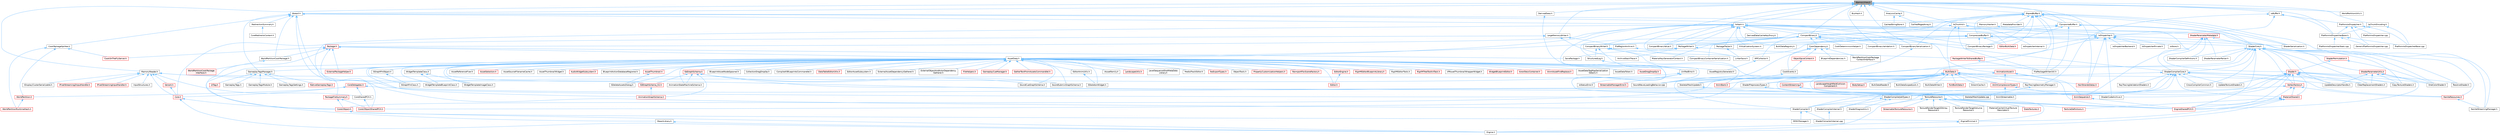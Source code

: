 digraph "MemoryView.h"
{
 // INTERACTIVE_SVG=YES
 // LATEX_PDF_SIZE
  bgcolor="transparent";
  edge [fontname=Helvetica,fontsize=10,labelfontname=Helvetica,labelfontsize=10];
  node [fontname=Helvetica,fontsize=10,shape=box,height=0.2,width=0.4];
  Node1 [id="Node000001",label="MemoryView.h",height=0.2,width=0.4,color="gray40", fillcolor="grey60", style="filled", fontcolor="black",tooltip=" "];
  Node1 -> Node2 [id="edge1_Node000001_Node000002",dir="back",color="steelblue1",style="solid",tooltip=" "];
  Node2 [id="Node000002",label="AnalysisCache.h",height=0.2,width=0.4,color="grey40", fillcolor="white", style="filled",URL="$db/d00/AnalysisCache_8h.html",tooltip=" "];
  Node2 -> Node3 [id="edge2_Node000002_Node000003",dir="back",color="steelblue1",style="solid",tooltip=" "];
  Node3 [id="Node000003",label="CachedPagedArray.h",height=0.2,width=0.4,color="grey40", fillcolor="white", style="filled",URL="$d1/d5f/CachedPagedArray_8h.html",tooltip=" "];
  Node2 -> Node4 [id="edge3_Node000002_Node000004",dir="back",color="steelblue1",style="solid",tooltip=" "];
  Node4 [id="Node000004",label="CachedStringStore.h",height=0.2,width=0.4,color="grey40", fillcolor="white", style="filled",URL="$d2/d50/CachedStringStore_8h.html",tooltip=" "];
  Node1 -> Node5 [id="edge4_Node000001_Node000005",dir="back",color="steelblue1",style="solid",tooltip=" "];
  Node5 [id="Node000005",label="Blake3.h",height=0.2,width=0.4,color="grey40", fillcolor="white", style="filled",URL="$d2/db0/Blake3_8h.html",tooltip=" "];
  Node5 -> Node6 [id="edge5_Node000005_Node000006",dir="back",color="steelblue1",style="solid",tooltip=" "];
  Node6 [id="Node000006",label="CookPackageSplitter.h",height=0.2,width=0.4,color="grey40", fillcolor="white", style="filled",URL="$da/db3/CookPackageSplitter_8h.html",tooltip=" "];
  Node6 -> Node7 [id="edge6_Node000006_Node000007",dir="back",color="steelblue1",style="solid",tooltip=" "];
  Node7 [id="Node000007",label="CookOnTheFlyServer.h",height=0.2,width=0.4,color="red", fillcolor="#FFF0F0", style="filled",URL="$dc/dca/CookOnTheFlyServer_8h.html",tooltip=" "];
  Node6 -> Node9 [id="edge7_Node000006_Node000009",dir="back",color="steelblue1",style="solid",tooltip=" "];
  Node9 [id="Node000009",label="WorldPartition.h",height=0.2,width=0.4,color="red", fillcolor="#FFF0F0", style="filled",URL="$de/d1e/WorldPartition_8h.html",tooltip=" "];
  Node9 -> Node18 [id="edge8_Node000009_Node000018",dir="back",color="steelblue1",style="solid",tooltip=" "];
  Node18 [id="Node000018",label="WorldPartitionRuntimeHash.h",height=0.2,width=0.4,color="red", fillcolor="#FFF0F0", style="filled",URL="$d9/df1/WorldPartitionRuntimeHash_8h.html",tooltip=" "];
  Node6 -> Node18 [id="edge9_Node000006_Node000018",dir="back",color="steelblue1",style="solid",tooltip=" "];
  Node5 -> Node27 [id="edge10_Node000005_Node000027",dir="back",color="steelblue1",style="solid",tooltip=" "];
  Node27 [id="Node000027",label="GameplayTagsManager.h",height=0.2,width=0.4,color="grey40", fillcolor="white", style="filled",URL="$d5/dc9/GameplayTagsManager_8h.html",tooltip=" "];
  Node27 -> Node28 [id="edge11_Node000027_Node000028",dir="back",color="steelblue1",style="solid",tooltip=" "];
  Node28 [id="Node000028",label="GameplayTags.h",height=0.2,width=0.4,color="grey40", fillcolor="white", style="filled",URL="$d0/d9b/GameplayTags_8h.html",tooltip=" "];
  Node27 -> Node29 [id="edge12_Node000027_Node000029",dir="back",color="steelblue1",style="solid",tooltip=" "];
  Node29 [id="Node000029",label="GameplayTagsModule.h",height=0.2,width=0.4,color="grey40", fillcolor="white", style="filled",URL="$dc/d65/GameplayTagsModule_8h.html",tooltip=" "];
  Node27 -> Node30 [id="edge13_Node000027_Node000030",dir="back",color="steelblue1",style="solid",tooltip=" "];
  Node30 [id="Node000030",label="GameplayTagsSettings.h",height=0.2,width=0.4,color="grey40", fillcolor="white", style="filled",URL="$d0/dec/GameplayTagsSettings_8h.html",tooltip=" "];
  Node27 -> Node31 [id="edge14_Node000027_Node000031",dir="back",color="steelblue1",style="solid",tooltip=" "];
  Node31 [id="Node000031",label="NativeGameplayTags.h",height=0.2,width=0.4,color="red", fillcolor="#FFF0F0", style="filled",URL="$da/d7f/NativeGameplayTags_8h.html",tooltip=" "];
  Node27 -> Node95 [id="edge15_Node000027_Node000095",dir="back",color="steelblue1",style="solid",tooltip=" "];
  Node95 [id="Node000095",label="UITag.h",height=0.2,width=0.4,color="red", fillcolor="#FFF0F0", style="filled",URL="$d4/da5/UITag_8h.html",tooltip=" "];
  Node5 -> Node99 [id="edge16_Node000005_Node000099",dir="back",color="steelblue1",style="solid",tooltip=" "];
  Node99 [id="Node000099",label="IoHash.h",height=0.2,width=0.4,color="grey40", fillcolor="white", style="filled",URL="$d0/d97/IoHash_8h.html",tooltip=" "];
  Node99 -> Node100 [id="edge17_Node000099_Node000100",dir="back",color="steelblue1",style="solid",tooltip=" "];
  Node100 [id="Node000100",label="AnimBank.h",height=0.2,width=0.4,color="red", fillcolor="#FFF0F0", style="filled",URL="$d6/dc9/AnimBank_8h.html",tooltip=" "];
  Node99 -> Node105 [id="edge18_Node000099_Node000105",dir="back",color="steelblue1",style="solid",tooltip=" "];
  Node105 [id="Node000105",label="AnimSequence.h",height=0.2,width=0.4,color="red", fillcolor="#FFF0F0", style="filled",URL="$d0/d8a/AnimSequence_8h.html",tooltip=" "];
  Node105 -> Node123 [id="edge19_Node000105_Node000123",dir="back",color="steelblue1",style="solid",tooltip=" "];
  Node123 [id="Node000123",label="EngineSharedPCH.h",height=0.2,width=0.4,color="red", fillcolor="#FFF0F0", style="filled",URL="$dc/dbb/EngineSharedPCH_8h.html",tooltip=" "];
  Node99 -> Node132 [id="edge20_Node000099_Node000132",dir="back",color="steelblue1",style="solid",tooltip=" "];
  Node132 [id="Node000132",label="AnimationAsset.h",height=0.2,width=0.4,color="red", fillcolor="#FFF0F0", style="filled",URL="$d4/df8/AnimationAsset_8h.html",tooltip=" "];
  Node132 -> Node100 [id="edge21_Node000132_Node000100",dir="back",color="steelblue1",style="solid",tooltip=" "];
  Node132 -> Node134 [id="edge22_Node000132_Node000134",dir="back",color="steelblue1",style="solid",tooltip=" "];
  Node134 [id="Node000134",label="AnimCompressionTypes.h",height=0.2,width=0.4,color="red", fillcolor="#FFF0F0", style="filled",URL="$d1/d3b/AnimCompressionTypes_8h.html",tooltip=" "];
  Node134 -> Node105 [id="edge23_Node000134_Node000105",dir="back",color="steelblue1",style="solid",tooltip=" "];
  Node134 -> Node114 [id="edge24_Node000134_Node000114",dir="back",color="steelblue1",style="solid",tooltip=" "];
  Node114 [id="Node000114",label="AnimStreamable.h",height=0.2,width=0.4,color="grey40", fillcolor="white", style="filled",URL="$d1/d46/AnimStreamable_8h.html",tooltip=" "];
  Node132 -> Node105 [id="edge25_Node000132_Node000105",dir="back",color="steelblue1",style="solid",tooltip=" "];
  Node132 -> Node123 [id="edge26_Node000132_Node000123",dir="back",color="steelblue1",style="solid",tooltip=" "];
  Node99 -> Node381 [id="edge27_Node000099_Node000381",dir="back",color="steelblue1",style="solid",tooltip=" "];
  Node381 [id="Node000381",label="AssetData.h",height=0.2,width=0.4,color="grey40", fillcolor="white", style="filled",URL="$d9/d19/AssetData_8h.html",tooltip=" "];
  Node381 -> Node382 [id="edge28_Node000381_Node000382",dir="back",color="steelblue1",style="solid",tooltip=" "];
  Node382 [id="Node000382",label="ActorDescContainer.h",height=0.2,width=0.4,color="red", fillcolor="#FFF0F0", style="filled",URL="$de/df0/ActorDescContainer_8h.html",tooltip=" "];
  Node381 -> Node388 [id="edge29_Node000381_Node000388",dir="back",color="steelblue1",style="solid",tooltip=" "];
  Node388 [id="Node000388",label="AnimAssetFindReplace.h",height=0.2,width=0.4,color="red", fillcolor="#FFF0F0", style="filled",URL="$d2/d3f/AnimAssetFindReplace_8h.html",tooltip=" "];
  Node381 -> Node392 [id="edge30_Node000381_Node000392",dir="back",color="steelblue1",style="solid",tooltip=" "];
  Node392 [id="Node000392",label="AnimationGraphSchema.h",height=0.2,width=0.4,color="red", fillcolor="#FFF0F0", style="filled",URL="$dc/d75/AnimationGraphSchema_8h.html",tooltip=" "];
  Node381 -> Node395 [id="edge31_Node000381_Node000395",dir="back",color="steelblue1",style="solid",tooltip=" "];
  Node395 [id="Node000395",label="AnimationStateMachineSchema.h",height=0.2,width=0.4,color="grey40", fillcolor="white", style="filled",URL="$d7/d8c/AnimationStateMachineSchema_8h.html",tooltip=" "];
  Node381 -> Node396 [id="edge32_Node000381_Node000396",dir="back",color="steelblue1",style="solid",tooltip=" "];
  Node396 [id="Node000396",label="AssetDataTagMapSerialization\lDetails.h",height=0.2,width=0.4,color="grey40", fillcolor="white", style="filled",URL="$d5/d67/AssetDataTagMapSerializationDetails_8h.html",tooltip=" "];
  Node381 -> Node397 [id="edge33_Node000381_Node000397",dir="back",color="steelblue1",style="solid",tooltip=" "];
  Node397 [id="Node000397",label="AssetDataToken.h",height=0.2,width=0.4,color="grey40", fillcolor="white", style="filled",URL="$d2/da5/AssetDataToken_8h.html",tooltip=" "];
  Node381 -> Node398 [id="edge34_Node000381_Node000398",dir="back",color="steelblue1",style="solid",tooltip=" "];
  Node398 [id="Node000398",label="AssetDragDropOp.h",height=0.2,width=0.4,color="red", fillcolor="#FFF0F0", style="filled",URL="$df/dda/AssetDragDropOp_8h.html",tooltip=" "];
  Node381 -> Node400 [id="edge35_Node000381_Node000400",dir="back",color="steelblue1",style="solid",tooltip=" "];
  Node400 [id="Node000400",label="AssetReferenceFixer.h",height=0.2,width=0.4,color="grey40", fillcolor="white", style="filled",URL="$dd/da4/AssetReferenceFixer_8h.html",tooltip=" "];
  Node381 -> Node401 [id="edge36_Node000381_Node000401",dir="back",color="steelblue1",style="solid",tooltip=" "];
  Node401 [id="Node000401",label="AssetRegistryGenerator.h",height=0.2,width=0.4,color="grey40", fillcolor="white", style="filled",URL="$df/dd1/AssetRegistryGenerator_8h.html",tooltip=" "];
  Node381 -> Node402 [id="edge37_Node000381_Node000402",dir="back",color="steelblue1",style="solid",tooltip=" "];
  Node402 [id="Node000402",label="AssetSelection.h",height=0.2,width=0.4,color="red", fillcolor="#FFF0F0", style="filled",URL="$d2/d2c/AssetSelection_8h.html",tooltip=" "];
  Node381 -> Node409 [id="edge38_Node000381_Node000409",dir="back",color="steelblue1",style="solid",tooltip=" "];
  Node409 [id="Node000409",label="AssetSourceFilenameCache.h",height=0.2,width=0.4,color="grey40", fillcolor="white", style="filled",URL="$dd/d16/AssetSourceFilenameCache_8h.html",tooltip=" "];
  Node381 -> Node410 [id="edge39_Node000381_Node000410",dir="back",color="steelblue1",style="solid",tooltip=" "];
  Node410 [id="Node000410",label="AssetThumbnail.h",height=0.2,width=0.4,color="red", fillcolor="#FFF0F0", style="filled",URL="$d7/d61/AssetThumbnail_8h.html",tooltip=" "];
  Node410 -> Node419 [id="edge40_Node000410_Node000419",dir="back",color="steelblue1",style="solid",tooltip=" "];
  Node419 [id="Node000419",label="SDeleteAssetsDialog.h",height=0.2,width=0.4,color="grey40", fillcolor="white", style="filled",URL="$d7/d0d/SDeleteAssetsDialog_8h.html",tooltip=" "];
  Node381 -> Node420 [id="edge41_Node000381_Node000420",dir="back",color="steelblue1",style="solid",tooltip=" "];
  Node420 [id="Node000420",label="AssetThumbnailWidget.h",height=0.2,width=0.4,color="grey40", fillcolor="white", style="filled",URL="$d8/d2a/AssetThumbnailWidget_8h.html",tooltip=" "];
  Node381 -> Node421 [id="edge42_Node000381_Node000421",dir="back",color="steelblue1",style="solid",tooltip=" "];
  Node421 [id="Node000421",label="AudioWidgetSubsystem.h",height=0.2,width=0.4,color="red", fillcolor="#FFF0F0", style="filled",URL="$de/d1b/AudioWidgetSubsystem_8h.html",tooltip=" "];
  Node381 -> Node423 [id="edge43_Node000381_Node000423",dir="back",color="steelblue1",style="solid",tooltip=" "];
  Node423 [id="Node000423",label="BlueprintActionDatabaseRegistrar.h",height=0.2,width=0.4,color="grey40", fillcolor="white", style="filled",URL="$d5/d5d/BlueprintActionDatabaseRegistrar_8h.html",tooltip=" "];
  Node381 -> Node424 [id="edge44_Node000381_Node000424",dir="back",color="steelblue1",style="solid",tooltip=" "];
  Node424 [id="Node000424",label="BlueprintAssetNodeSpawner.h",height=0.2,width=0.4,color="grey40", fillcolor="white", style="filled",URL="$d2/d56/BlueprintAssetNodeSpawner_8h.html",tooltip=" "];
  Node381 -> Node425 [id="edge45_Node000381_Node000425",dir="back",color="steelblue1",style="solid",tooltip=" "];
  Node425 [id="Node000425",label="CollectionDragDropOp.h",height=0.2,width=0.4,color="grey40", fillcolor="white", style="filled",URL="$d6/d23/CollectionDragDropOp_8h.html",tooltip=" "];
  Node381 -> Node426 [id="edge46_Node000381_Node000426",dir="back",color="steelblue1",style="solid",tooltip=" "];
  Node426 [id="Node000426",label="CompileAllBlueprintsCommandlet.h",height=0.2,width=0.4,color="grey40", fillcolor="white", style="filled",URL="$d4/d7d/CompileAllBlueprintsCommandlet_8h.html",tooltip=" "];
  Node381 -> Node427 [id="edge47_Node000381_Node000427",dir="back",color="steelblue1",style="solid",tooltip=" "];
  Node427 [id="Node000427",label="DataTableEditorUtils.h",height=0.2,width=0.4,color="red", fillcolor="#FFF0F0", style="filled",URL="$d6/d6f/DataTableEditorUtils_8h.html",tooltip=" "];
  Node381 -> Node429 [id="edge48_Node000381_Node000429",dir="back",color="steelblue1",style="solid",tooltip=" "];
  Node429 [id="Node000429",label="EdGraphSchema.h",height=0.2,width=0.4,color="red", fillcolor="#FFF0F0", style="filled",URL="$d2/dce/EdGraphSchema_8h.html",tooltip=" "];
  Node429 -> Node392 [id="edge49_Node000429_Node000392",dir="back",color="steelblue1",style="solid",tooltip=" "];
  Node429 -> Node395 [id="edge50_Node000429_Node000395",dir="back",color="steelblue1",style="solid",tooltip=" "];
  Node429 -> Node582 [id="edge51_Node000429_Node000582",dir="back",color="steelblue1",style="solid",tooltip=" "];
  Node582 [id="Node000582",label="EdGraphSchema_K2.h",height=0.2,width=0.4,color="red", fillcolor="#FFF0F0", style="filled",URL="$d0/dcf/EdGraphSchema__K2_8h.html",tooltip=" "];
  Node582 -> Node392 [id="edge52_Node000582_Node000392",dir="back",color="steelblue1",style="solid",tooltip=" "];
  Node429 -> Node123 [id="edge53_Node000429_Node000123",dir="back",color="steelblue1",style="solid",tooltip=" "];
  Node429 -> Node744 [id="edge54_Node000429_Node000744",dir="back",color="steelblue1",style="solid",tooltip=" "];
  Node744 [id="Node000744",label="SoundCueGraphSchema.h",height=0.2,width=0.4,color="grey40", fillcolor="white", style="filled",URL="$d7/d4a/SoundCueGraphSchema_8h.html",tooltip=" "];
  Node429 -> Node456 [id="edge55_Node000429_Node000456",dir="back",color="steelblue1",style="solid",tooltip=" "];
  Node456 [id="Node000456",label="SoundSubmixGraphSchema.h",height=0.2,width=0.4,color="grey40", fillcolor="white", style="filled",URL="$dc/ddf/SoundSubmixGraphSchema_8h.html",tooltip=" "];
  Node381 -> Node582 [id="edge56_Node000381_Node000582",dir="back",color="steelblue1",style="solid",tooltip=" "];
  Node381 -> Node745 [id="edge57_Node000381_Node000745",dir="back",color="steelblue1",style="solid",tooltip=" "];
  Node745 [id="Node000745",label="Editor.h",height=0.2,width=0.4,color="red", fillcolor="#FFF0F0", style="filled",URL="$de/d6e/Editor_8h.html",tooltip=" "];
  Node381 -> Node836 [id="edge58_Node000381_Node000836",dir="back",color="steelblue1",style="solid",tooltip=" "];
  Node836 [id="Node000836",label="EditorAnimUtils.h",height=0.2,width=0.4,color="grey40", fillcolor="white", style="filled",URL="$d1/dd4/EditorAnimUtils_8h.html",tooltip=" "];
  Node836 -> Node779 [id="edge59_Node000836_Node000779",dir="back",color="steelblue1",style="solid",tooltip=" "];
  Node779 [id="Node000779",label="SSkeletonWidget.h",height=0.2,width=0.4,color="grey40", fillcolor="white", style="filled",URL="$dd/da7/SSkeletonWidget_8h.html",tooltip=" "];
  Node381 -> Node837 [id="edge60_Node000381_Node000837",dir="back",color="steelblue1",style="solid",tooltip=" "];
  Node837 [id="Node000837",label="EditorAssetSubsystem.h",height=0.2,width=0.4,color="grey40", fillcolor="white", style="filled",URL="$df/d69/EditorAssetSubsystem_8h.html",tooltip=" "];
  Node381 -> Node838 [id="edge61_Node000381_Node000838",dir="back",color="steelblue1",style="solid",tooltip=" "];
  Node838 [id="Node000838",label="EditorEngine.h",height=0.2,width=0.4,color="red", fillcolor="#FFF0F0", style="filled",URL="$da/d0c/EditorEngine_8h.html",tooltip=" "];
  Node838 -> Node745 [id="edge62_Node000838_Node000745",dir="back",color="steelblue1",style="solid",tooltip=" "];
  Node381 -> Node123 [id="edge63_Node000381_Node000123",dir="back",color="steelblue1",style="solid",tooltip=" "];
  Node381 -> Node841 [id="edge64_Node000381_Node000841",dir="back",color="steelblue1",style="solid",tooltip=" "];
  Node841 [id="Node000841",label="ExternalAssetDependencyGatherer.h",height=0.2,width=0.4,color="grey40", fillcolor="white", style="filled",URL="$da/dbe/ExternalAssetDependencyGatherer_8h.html",tooltip=" "];
  Node381 -> Node842 [id="edge65_Node000381_Node000842",dir="back",color="steelblue1",style="solid",tooltip=" "];
  Node842 [id="Node000842",label="ExternalObjectAndActorDependency\lGatherer.h",height=0.2,width=0.4,color="grey40", fillcolor="white", style="filled",URL="$d3/d4e/ExternalObjectAndActorDependencyGatherer_8h.html",tooltip=" "];
  Node381 -> Node843 [id="edge66_Node000381_Node000843",dir="back",color="steelblue1",style="solid",tooltip=" "];
  Node843 [id="Node000843",label="ExternalPackageHelper.h",height=0.2,width=0.4,color="red", fillcolor="#FFF0F0", style="filled",URL="$d3/d2f/ExternalPackageHelper_8h.html",tooltip=" "];
  Node381 -> Node845 [id="edge67_Node000381_Node000845",dir="back",color="steelblue1",style="solid",tooltip=" "];
  Node845 [id="Node000845",label="FileHelpers.h",height=0.2,width=0.4,color="red", fillcolor="#FFF0F0", style="filled",URL="$d9/d82/FileHelpers_8h.html",tooltip=" "];
  Node381 -> Node847 [id="edge68_Node000381_Node000847",dir="back",color="steelblue1",style="solid",tooltip=" "];
  Node847 [id="Node000847",label="GameplayCueManager.h",height=0.2,width=0.4,color="red", fillcolor="#FFF0F0", style="filled",URL="$d7/d4e/GameplayCueManager_8h.html",tooltip=" "];
  Node381 -> Node27 [id="edge69_Node000381_Node000027",dir="back",color="steelblue1",style="solid",tooltip=" "];
  Node381 -> Node850 [id="edge70_Node000381_Node000850",dir="back",color="steelblue1",style="solid",tooltip=" "];
  Node850 [id="Node000850",label="GatherTextFromAssetsCommandlet.h",height=0.2,width=0.4,color="red", fillcolor="#FFF0F0", style="filled",URL="$df/da5/GatherTextFromAssetsCommandlet_8h.html",tooltip=" "];
  Node381 -> Node851 [id="edge71_Node000381_Node000851",dir="back",color="steelblue1",style="solid",tooltip=" "];
  Node851 [id="Node000851",label="IAssetFamily.h",height=0.2,width=0.4,color="grey40", fillcolor="white", style="filled",URL="$d5/d12/IAssetFamily_8h.html",tooltip=" "];
  Node381 -> Node852 [id="edge72_Node000381_Node000852",dir="back",color="steelblue1",style="solid",tooltip=" "];
  Node852 [id="Node000852",label="LandscapeUtils.h",height=0.2,width=0.4,color="red", fillcolor="#FFF0F0", style="filled",URL="$d0/dc0/LandscapeUtils_8h.html",tooltip=" "];
  Node381 -> Node863 [id="edge73_Node000381_Node000863",dir="back",color="steelblue1",style="solid",tooltip=" "];
  Node863 [id="Node000863",label="LevelSequenceShotMetaData\lLibrary.h",height=0.2,width=0.4,color="grey40", fillcolor="white", style="filled",URL="$d2/d37/LevelSequenceShotMetaDataLibrary_8h.html",tooltip=" "];
  Node381 -> Node864 [id="edge74_Node000381_Node000864",dir="back",color="steelblue1",style="solid",tooltip=" "];
  Node864 [id="Node000864",label="MediaTrackEditor.h",height=0.2,width=0.4,color="grey40", fillcolor="white", style="filled",URL="$d0/d41/MediaTrackEditor_8h.html",tooltip=" "];
  Node381 -> Node865 [id="edge75_Node000381_Node000865",dir="back",color="steelblue1",style="solid",tooltip=" "];
  Node865 [id="Node000865",label="NoExportTypes.h",height=0.2,width=0.4,color="red", fillcolor="#FFF0F0", style="filled",URL="$d3/d21/NoExportTypes_8h.html",tooltip=" "];
  Node381 -> Node970 [id="edge76_Node000381_Node000970",dir="back",color="steelblue1",style="solid",tooltip=" "];
  Node970 [id="Node000970",label="ObjectLibrary.h",height=0.2,width=0.4,color="grey40", fillcolor="white", style="filled",URL="$d8/de1/ObjectLibrary_8h.html",tooltip=" "];
  Node970 -> Node246 [id="edge77_Node000970_Node000246",dir="back",color="steelblue1",style="solid",tooltip=" "];
  Node246 [id="Node000246",label="Engine.h",height=0.2,width=0.4,color="grey40", fillcolor="white", style="filled",URL="$d1/d34/Public_2Engine_8h.html",tooltip=" "];
  Node381 -> Node971 [id="edge78_Node000381_Node000971",dir="back",color="steelblue1",style="solid",tooltip=" "];
  Node971 [id="Node000971",label="ObjectTools.h",height=0.2,width=0.4,color="grey40", fillcolor="white", style="filled",URL="$d3/d71/ObjectTools_8h.html",tooltip=" "];
  Node381 -> Node972 [id="edge79_Node000381_Node000972",dir="back",color="steelblue1",style="solid",tooltip=" "];
  Node972 [id="Node000972",label="PropertyCustomizationHelpers.h",height=0.2,width=0.4,color="red", fillcolor="#FFF0F0", style="filled",URL="$d7/dd0/PropertyCustomizationHelpers_8h.html",tooltip=" "];
  Node381 -> Node974 [id="edge80_Node000381_Node000974",dir="back",color="steelblue1",style="solid",tooltip=" "];
  Node974 [id="Node000974",label="ReimportFbxSceneFactory.h",height=0.2,width=0.4,color="red", fillcolor="#FFF0F0", style="filled",URL="$dc/d5f/ReimportFbxSceneFactory_8h.html",tooltip=" "];
  Node381 -> Node599 [id="edge81_Node000381_Node000599",dir="back",color="steelblue1",style="solid",tooltip=" "];
  Node599 [id="Node000599",label="RigVMEditorBlueprintLibrary.h",height=0.2,width=0.4,color="red", fillcolor="#FFF0F0", style="filled",URL="$d9/d31/RigVMEditorBlueprintLibrary_8h.html",tooltip=" "];
  Node381 -> Node975 [id="edge82_Node000381_Node000975",dir="back",color="steelblue1",style="solid",tooltip=" "];
  Node975 [id="Node000975",label="RigVMEditorTools.h",height=0.2,width=0.4,color="grey40", fillcolor="white", style="filled",URL="$d5/ddd/RigVMEditorTools_8h.html",tooltip=" "];
  Node381 -> Node612 [id="edge83_Node000381_Node000612",dir="back",color="steelblue1",style="solid",tooltip=" "];
  Node612 [id="Node000612",label="RigVMTreeToolkitTask.h",height=0.2,width=0.4,color="red", fillcolor="#FFF0F0", style="filled",URL="$d1/dd5/RigVMTreeToolkitTask_8h.html",tooltip=" "];
  Node381 -> Node419 [id="edge84_Node000381_Node000419",dir="back",color="steelblue1",style="solid",tooltip=" "];
  Node381 -> Node560 [id="edge85_Node000381_Node000560",dir="back",color="steelblue1",style="solid",tooltip=" "];
  Node560 [id="Node000560",label="SGraphPinClass.h",height=0.2,width=0.4,color="grey40", fillcolor="white", style="filled",URL="$df/d8d/SGraphPinClass_8h.html",tooltip=" "];
  Node381 -> Node559 [id="edge86_Node000381_Node000559",dir="back",color="steelblue1",style="solid",tooltip=" "];
  Node559 [id="Node000559",label="SGraphPinObject.h",height=0.2,width=0.4,color="grey40", fillcolor="white", style="filled",URL="$da/dd6/SGraphPinObject_8h.html",tooltip=" "];
  Node559 -> Node560 [id="edge87_Node000559_Node000560",dir="back",color="steelblue1",style="solid",tooltip=" "];
  Node381 -> Node779 [id="edge88_Node000381_Node000779",dir="back",color="steelblue1",style="solid",tooltip=" "];
  Node381 -> Node744 [id="edge89_Node000381_Node000744",dir="back",color="steelblue1",style="solid",tooltip=" "];
  Node381 -> Node456 [id="edge90_Node000381_Node000456",dir="back",color="steelblue1",style="solid",tooltip=" "];
  Node381 -> Node976 [id="edge91_Node000381_Node000976",dir="back",color="steelblue1",style="solid",tooltip=" "];
  Node976 [id="Node000976",label="SoundWaveLoadingBehavior.cpp",height=0.2,width=0.4,color="grey40", fillcolor="white", style="filled",URL="$d7/d95/SoundWaveLoadingBehavior_8cpp.html",tooltip=" "];
  Node381 -> Node977 [id="edge92_Node000381_Node000977",dir="back",color="steelblue1",style="solid",tooltip=" "];
  Node977 [id="Node000977",label="VPAssetThumbnailWrapperWidget.h",height=0.2,width=0.4,color="grey40", fillcolor="white", style="filled",URL="$d8/da8/VPAssetThumbnailWrapperWidget_8h.html",tooltip=" "];
  Node381 -> Node443 [id="edge93_Node000381_Node000443",dir="back",color="steelblue1",style="solid",tooltip=" "];
  Node443 [id="Node000443",label="WidgetBlueprintEditor.h",height=0.2,width=0.4,color="red", fillcolor="#FFF0F0", style="filled",URL="$d6/d04/WidgetBlueprintEditor_8h.html",tooltip=" "];
  Node381 -> Node978 [id="edge94_Node000381_Node000978",dir="back",color="steelblue1",style="solid",tooltip=" "];
  Node978 [id="Node000978",label="WidgetTemplateBlueprintClass.h",height=0.2,width=0.4,color="grey40", fillcolor="white", style="filled",URL="$d4/d8e/WidgetTemplateBlueprintClass_8h.html",tooltip=" "];
  Node381 -> Node979 [id="edge95_Node000381_Node000979",dir="back",color="steelblue1",style="solid",tooltip=" "];
  Node979 [id="Node000979",label="WidgetTemplateClass.h",height=0.2,width=0.4,color="grey40", fillcolor="white", style="filled",URL="$df/da5/WidgetTemplateClass_8h.html",tooltip=" "];
  Node979 -> Node978 [id="edge96_Node000979_Node000978",dir="back",color="steelblue1",style="solid",tooltip=" "];
  Node979 -> Node980 [id="edge97_Node000979_Node000980",dir="back",color="steelblue1",style="solid",tooltip=" "];
  Node980 [id="Node000980",label="WidgetTemplateImageClass.h",height=0.2,width=0.4,color="grey40", fillcolor="white", style="filled",URL="$d1/d00/WidgetTemplateImageClass_8h.html",tooltip=" "];
  Node381 -> Node980 [id="edge98_Node000381_Node000980",dir="back",color="steelblue1",style="solid",tooltip=" "];
  Node99 -> Node981 [id="edge99_Node000099_Node000981",dir="back",color="steelblue1",style="solid",tooltip=" "];
  Node981 [id="Node000981",label="BulkDataRegistry.h",height=0.2,width=0.4,color="grey40", fillcolor="white", style="filled",URL="$da/db4/BulkDataRegistry_8h.html",tooltip=" "];
  Node99 -> Node982 [id="edge100_Node000099_Node000982",dir="back",color="steelblue1",style="solid",tooltip=" "];
  Node982 [id="Node000982",label="CompactBinary.h",height=0.2,width=0.4,color="grey40", fillcolor="white", style="filled",URL="$da/d73/CompactBinary_8h.html",tooltip=" "];
  Node982 -> Node983 [id="edge101_Node000982_Node000983",dir="back",color="steelblue1",style="solid",tooltip=" "];
  Node983 [id="Node000983",label="CompactBinaryContainerSerialization.h",height=0.2,width=0.4,color="grey40", fillcolor="white", style="filled",URL="$d2/df2/CompactBinaryContainerSerialization_8h.html",tooltip=" "];
  Node982 -> Node984 [id="edge102_Node000982_Node000984",dir="back",color="steelblue1",style="solid",tooltip=" "];
  Node984 [id="Node000984",label="CompactBinaryPackage.h",height=0.2,width=0.4,color="grey40", fillcolor="white", style="filled",URL="$de/d7e/CompactBinaryPackage_8h.html",tooltip=" "];
  Node982 -> Node985 [id="edge103_Node000982_Node000985",dir="back",color="steelblue1",style="solid",tooltip=" "];
  Node985 [id="Node000985",label="CompactBinarySerialization.h",height=0.2,width=0.4,color="grey40", fillcolor="white", style="filled",URL="$d5/da9/CompactBinarySerialization_8h.html",tooltip=" "];
  Node985 -> Node976 [id="edge104_Node000985_Node000976",dir="back",color="steelblue1",style="solid",tooltip=" "];
  Node982 -> Node986 [id="edge105_Node000982_Node000986",dir="back",color="steelblue1",style="solid",tooltip=" "];
  Node986 [id="Node000986",label="CompactBinaryValidation.h",height=0.2,width=0.4,color="grey40", fillcolor="white", style="filled",URL="$d8/d9c/CompactBinaryValidation_8h.html",tooltip=" "];
  Node982 -> Node987 [id="edge106_Node000982_Node000987",dir="back",color="steelblue1",style="solid",tooltip=" "];
  Node987 [id="Node000987",label="CompactBinaryValue.h",height=0.2,width=0.4,color="grey40", fillcolor="white", style="filled",URL="$d8/d11/CompactBinaryValue_8h.html",tooltip=" "];
  Node982 -> Node988 [id="edge107_Node000982_Node000988",dir="back",color="steelblue1",style="solid",tooltip=" "];
  Node988 [id="Node000988",label="CompactBinaryWriter.h",height=0.2,width=0.4,color="grey40", fillcolor="white", style="filled",URL="$d1/d47/CompactBinaryWriter_8h.html",tooltip=" "];
  Node988 -> Node983 [id="edge108_Node000988_Node000983",dir="back",color="steelblue1",style="solid",tooltip=" "];
  Node988 -> Node989 [id="edge109_Node000988_Node000989",dir="back",color="steelblue1",style="solid",tooltip=" "];
  Node989 [id="Node000989",label="MaterialKeyGeneratorContext.h",height=0.2,width=0.4,color="grey40", fillcolor="white", style="filled",URL="$d5/d37/MaterialKeyGeneratorContext_8h.html",tooltip=" "];
  Node988 -> Node976 [id="edge110_Node000988_Node000976",dir="back",color="steelblue1",style="solid",tooltip=" "];
  Node988 -> Node990 [id="edge111_Node000988_Node000990",dir="back",color="steelblue1",style="solid",tooltip=" "];
  Node990 [id="Node000990",label="StructuredLog.h",height=0.2,width=0.4,color="grey40", fillcolor="white", style="filled",URL="$da/d8b/StructuredLog_8h.html",tooltip=" "];
  Node990 -> Node991 [id="edge112_Node000990_Node000991",dir="back",color="steelblue1",style="solid",tooltip=" "];
  Node991 [id="Node000991",label="UnifiedError.h",height=0.2,width=0.4,color="grey40", fillcolor="white", style="filled",URL="$d3/ddb/UnifiedError_8h.html",tooltip=" "];
  Node991 -> Node992 [id="edge113_Node000991_Node000992",dir="back",color="steelblue1",style="solid",tooltip=" "];
  Node992 [id="Node000992",label="CoreDelegates.h",height=0.2,width=0.4,color="red", fillcolor="#FFF0F0", style="filled",URL="$d9/dc2/CoreDelegates_8h.html",tooltip=" "];
  Node992 -> Node995 [id="edge114_Node000992_Node000995",dir="back",color="steelblue1",style="solid",tooltip=" "];
  Node995 [id="Node000995",label="Core.h",height=0.2,width=0.4,color="red", fillcolor="#FFF0F0", style="filled",URL="$d6/dd7/Core_8h.html",tooltip=" "];
  Node995 -> Node996 [id="edge115_Node000995_Node000996",dir="back",color="steelblue1",style="solid",tooltip=" "];
  Node996 [id="Node000996",label="CoreUObject.h",height=0.2,width=0.4,color="red", fillcolor="#FFF0F0", style="filled",URL="$d0/ded/CoreUObject_8h.html",tooltip=" "];
  Node996 -> Node246 [id="edge116_Node000996_Node000246",dir="back",color="steelblue1",style="solid",tooltip=" "];
  Node996 -> Node305 [id="edge117_Node000996_Node000305",dir="back",color="steelblue1",style="solid",tooltip=" "];
  Node305 [id="Node000305",label="EngineMinimal.h",height=0.2,width=0.4,color="grey40", fillcolor="white", style="filled",URL="$d0/d2c/EngineMinimal_8h.html",tooltip=" "];
  Node305 -> Node246 [id="edge118_Node000305_Node000246",dir="back",color="steelblue1",style="solid",tooltip=" "];
  Node995 -> Node246 [id="edge119_Node000995_Node000246",dir="back",color="steelblue1",style="solid",tooltip=" "];
  Node992 -> Node1001 [id="edge120_Node000992_Node001001",dir="back",color="steelblue1",style="solid",tooltip=" "];
  Node1001 [id="Node001001",label="CoreSharedPCH.h",height=0.2,width=0.4,color="grey40", fillcolor="white", style="filled",URL="$d8/de5/CoreSharedPCH_8h.html",tooltip=" "];
  Node1001 -> Node1002 [id="edge121_Node001001_Node001002",dir="back",color="steelblue1",style="solid",tooltip=" "];
  Node1002 [id="Node001002",label="CoreUObjectSharedPCH.h",height=0.2,width=0.4,color="red", fillcolor="#FFF0F0", style="filled",URL="$de/d2f/CoreUObjectSharedPCH_8h.html",tooltip=" "];
  Node992 -> Node1186 [id="edge122_Node000992_Node001186",dir="back",color="steelblue1",style="solid",tooltip=" "];
  Node1186 [id="Node001186",label="ShaderCodeArchive.h",height=0.2,width=0.4,color="grey40", fillcolor="white", style="filled",URL="$d4/dfd/ShaderCodeArchive_8h.html",tooltip=" "];
  Node992 -> Node9 [id="edge123_Node000992_Node000009",dir="back",color="steelblue1",style="solid",tooltip=" "];
  Node991 -> Node1268 [id="edge124_Node000991_Node001268",dir="back",color="steelblue1",style="solid",tooltip=" "];
  Node1268 [id="Node001268",label="IoStatusError.h",height=0.2,width=0.4,color="grey40", fillcolor="white", style="filled",URL="$d1/d58/IoStatusError_8h.html",tooltip=" "];
  Node991 -> Node1269 [id="edge125_Node000991_Node001269",dir="back",color="steelblue1",style="solid",tooltip=" "];
  Node1269 [id="Node001269",label="StreamableManagerError.h",height=0.2,width=0.4,color="red", fillcolor="#FFF0F0", style="filled",URL="$d6/db8/StreamableManagerError_8h.html",tooltip=" "];
  Node988 -> Node991 [id="edge126_Node000988_Node000991",dir="back",color="steelblue1",style="solid",tooltip=" "];
  Node982 -> Node1274 [id="edge127_Node000982_Node001274",dir="back",color="steelblue1",style="solid",tooltip=" "];
  Node1274 [id="Node001274",label="CookDependency.h",height=0.2,width=0.4,color="grey40", fillcolor="white", style="filled",URL="$de/d82/CookDependency_8h.html",tooltip=" "];
  Node1274 -> Node1275 [id="edge128_Node001274_Node001275",dir="back",color="steelblue1",style="solid",tooltip=" "];
  Node1275 [id="Node001275",label="BlueprintDependencies.h",height=0.2,width=0.4,color="grey40", fillcolor="white", style="filled",URL="$d0/d6b/BlueprintDependencies_8h.html",tooltip=" "];
  Node1274 -> Node1276 [id="edge129_Node001274_Node001276",dir="back",color="steelblue1",style="solid",tooltip=" "];
  Node1276 [id="Node001276",label="CookEvents.h",height=0.2,width=0.4,color="grey40", fillcolor="white", style="filled",URL="$d7/dc4/CookEvents_8h.html",tooltip=" "];
  Node1276 -> Node976 [id="edge130_Node001276_Node000976",dir="back",color="steelblue1",style="solid",tooltip=" "];
  Node1274 -> Node1277 [id="edge131_Node001274_Node001277",dir="back",color="steelblue1",style="solid",tooltip=" "];
  Node1277 [id="Node001277",label="ObjectSaveContext.h",height=0.2,width=0.4,color="red", fillcolor="#FFF0F0", style="filled",URL="$d6/d87/ObjectSaveContext_8h.html",tooltip=" "];
  Node1277 -> Node1276 [id="edge132_Node001277_Node001276",dir="back",color="steelblue1",style="solid",tooltip=" "];
  Node1274 -> Node976 [id="edge133_Node001274_Node000976",dir="back",color="steelblue1",style="solid",tooltip=" "];
  Node1274 -> Node1282 [id="edge134_Node001274_Node001282",dir="back",color="steelblue1",style="solid",tooltip=" "];
  Node1282 [id="Node001282",label="WorldPartitionCookPackage\lContextInterface.h",height=0.2,width=0.4,color="grey40", fillcolor="white", style="filled",URL="$de/d74/WorldPartitionCookPackageContextInterface_8h.html",tooltip=" "];
  Node982 -> Node1283 [id="edge135_Node000982_Node001283",dir="back",color="steelblue1",style="solid",tooltip=" "];
  Node1283 [id="Node001283",label="CookDeterminismHelper.h",height=0.2,width=0.4,color="grey40", fillcolor="white", style="filled",URL="$da/d94/CookDeterminismHelper_8h.html",tooltip=" "];
  Node982 -> Node1284 [id="edge136_Node000982_Node001284",dir="back",color="steelblue1",style="solid",tooltip=" "];
  Node1284 [id="Node001284",label="MPCollector.h",height=0.2,width=0.4,color="grey40", fillcolor="white", style="filled",URL="$da/d85/MPCollector_8h.html",tooltip=" "];
  Node1284 -> Node401 [id="edge137_Node001284_Node000401",dir="back",color="steelblue1",style="solid",tooltip=" "];
  Node982 -> Node989 [id="edge138_Node000982_Node000989",dir="back",color="steelblue1",style="solid",tooltip=" "];
  Node982 -> Node1285 [id="edge139_Node000982_Node001285",dir="back",color="steelblue1",style="solid",tooltip=" "];
  Node1285 [id="Node001285",label="PackageWriter.h",height=0.2,width=0.4,color="grey40", fillcolor="white", style="filled",URL="$d4/d04/PackageWriter_8h.html",tooltip=" "];
  Node1285 -> Node1286 [id="edge140_Node001285_Node001286",dir="back",color="steelblue1",style="solid",tooltip=" "];
  Node1286 [id="Node001286",label="ArchiveStackTrace.h",height=0.2,width=0.4,color="grey40", fillcolor="white", style="filled",URL="$d9/d16/ArchiveStackTrace_8h.html",tooltip=" "];
  Node1285 -> Node1287 [id="edge141_Node001285_Node001287",dir="back",color="steelblue1",style="solid",tooltip=" "];
  Node1287 [id="Node001287",label="PackageWriterToSharedBuffer.h",height=0.2,width=0.4,color="red", fillcolor="#FFF0F0", style="filled",URL="$da/d5e/PackageWriterToSharedBuffer_8h.html",tooltip=" "];
  Node1287 -> Node1289 [id="edge142_Node001287_Node001289",dir="back",color="steelblue1",style="solid",tooltip=" "];
  Node1289 [id="Node001289",label="FilePackageWriterUtil.h",height=0.2,width=0.4,color="grey40", fillcolor="white", style="filled",URL="$d2/d7e/FilePackageWriterUtil_8h.html",tooltip=" "];
  Node1285 -> Node1290 [id="edge143_Node001285_Node001290",dir="back",color="steelblue1",style="solid",tooltip=" "];
  Node1290 [id="Node001290",label="SavePackage.h",height=0.2,width=0.4,color="grey40", fillcolor="white", style="filled",URL="$d7/d0a/SavePackage_8h.html",tooltip=" "];
  Node982 -> Node990 [id="edge144_Node000982_Node000990",dir="back",color="steelblue1",style="solid",tooltip=" "];
  Node99 -> Node984 [id="edge145_Node000099_Node000984",dir="back",color="steelblue1",style="solid",tooltip=" "];
  Node99 -> Node985 [id="edge146_Node000099_Node000985",dir="back",color="steelblue1",style="solid",tooltip=" "];
  Node99 -> Node987 [id="edge147_Node000099_Node000987",dir="back",color="steelblue1",style="solid",tooltip=" "];
  Node99 -> Node1291 [id="edge148_Node000099_Node001291",dir="back",color="steelblue1",style="solid",tooltip=" "];
  Node1291 [id="Node001291",label="DerivedDataCacheKeyProxy.h",height=0.2,width=0.4,color="grey40", fillcolor="white", style="filled",URL="$d3/d9d/DerivedDataCacheKeyProxy_8h.html",tooltip=" "];
  Node99 -> Node1292 [id="edge149_Node000099_Node001292",dir="back",color="steelblue1",style="solid",tooltip=" "];
  Node1292 [id="Node001292",label="EditorBulkData.h",height=0.2,width=0.4,color="red", fillcolor="#FFF0F0", style="filled",URL="$d1/d85/EditorBulkData_8h.html",tooltip=" "];
  Node99 -> Node1482 [id="edge150_Node000099_Node001482",dir="back",color="steelblue1",style="solid",tooltip=" "];
  Node1482 [id="Node001482",label="IoDispatcher.h",height=0.2,width=0.4,color="grey40", fillcolor="white", style="filled",URL="$d8/d3c/IoDispatcher_8h.html",tooltip=" "];
  Node1482 -> Node1483 [id="edge151_Node001482_Node001483",dir="back",color="steelblue1",style="solid",tooltip=" "];
  Node1483 [id="Node001483",label="HairStrandsDatas.h",height=0.2,width=0.4,color="red", fillcolor="#FFF0F0", style="filled",URL="$d6/daf/HairStrandsDatas_8h.html",tooltip=" "];
  Node1482 -> Node1488 [id="edge152_Node001482_Node001488",dir="back",color="steelblue1",style="solid",tooltip=" "];
  Node1488 [id="Node001488",label="IoDispatcherBackend.h",height=0.2,width=0.4,color="grey40", fillcolor="white", style="filled",URL="$d3/df3/IoDispatcherBackend_8h.html",tooltip=" "];
  Node1482 -> Node1489 [id="edge153_Node001482_Node001489",dir="back",color="steelblue1",style="solid",tooltip=" "];
  Node1489 [id="Node001489",label="IoDispatcherInternal.h",height=0.2,width=0.4,color="grey40", fillcolor="white", style="filled",URL="$da/dee/IoDispatcherInternal_8h.html",tooltip=" "];
  Node1482 -> Node1490 [id="edge154_Node001482_Node001490",dir="back",color="steelblue1",style="solid",tooltip=" "];
  Node1490 [id="Node001490",label="IoDispatcherPrivate.h",height=0.2,width=0.4,color="grey40", fillcolor="white", style="filled",URL="$d3/dea/IoDispatcherPrivate_8h.html",tooltip=" "];
  Node1482 -> Node1491 [id="edge155_Node001482_Node001491",dir="back",color="steelblue1",style="solid",tooltip=" "];
  Node1491 [id="Node001491",label="IoStore.h",height=0.2,width=0.4,color="grey40", fillcolor="white", style="filled",URL="$d5/d52/IoStore_8h.html",tooltip=" "];
  Node1482 -> Node1492 [id="edge156_Node001482_Node001492",dir="back",color="steelblue1",style="solid",tooltip=" "];
  Node1492 [id="Node001492",label="NaniteStreamingManager.h",height=0.2,width=0.4,color="grey40", fillcolor="white", style="filled",URL="$d2/d3f/NaniteStreamingManager_8h.html",tooltip=" "];
  Node1482 -> Node1285 [id="edge157_Node001482_Node001285",dir="back",color="steelblue1",style="solid",tooltip=" "];
  Node1482 -> Node1186 [id="edge158_Node001482_Node001186",dir="back",color="steelblue1",style="solid",tooltip=" "];
  Node1482 -> Node1355 [id="edge159_Node001482_Node001355",dir="back",color="steelblue1",style="solid",tooltip=" "];
  Node1355 [id="Node001355",label="SkeletalMeshUpdate.h",height=0.2,width=0.4,color="grey40", fillcolor="white", style="filled",URL="$df/d79/SkeletalMeshUpdate_8h.html",tooltip=" "];
  Node1355 -> Node1356 [id="edge160_Node001355_Node001356",dir="back",color="steelblue1",style="solid",tooltip=" "];
  Node1356 [id="Node001356",label="SkeletalMeshUpdate.cpp",height=0.2,width=0.4,color="grey40", fillcolor="white", style="filled",URL="$db/d45/SkeletalMeshUpdate_8cpp.html",tooltip=" "];
  Node99 -> Node1493 [id="edge161_Node000099_Node001493",dir="back",color="steelblue1",style="solid",tooltip=" "];
  Node1493 [id="Node001493",label="LinkerSave.h",height=0.2,width=0.4,color="grey40", fillcolor="white", style="filled",URL="$d5/d31/LinkerSave_8h.html",tooltip=" "];
  Node99 -> Node1494 [id="edge162_Node000099_Node001494",dir="back",color="steelblue1",style="solid",tooltip=" "];
  Node1494 [id="Node001494",label="NaniteResources.h",height=0.2,width=0.4,color="red", fillcolor="#FFF0F0", style="filled",URL="$d7/d8b/NaniteResources_8h.html",tooltip=" "];
  Node1494 -> Node1492 [id="edge163_Node001494_Node001492",dir="back",color="steelblue1",style="solid",tooltip=" "];
  Node99 -> Node1501 [id="edge164_Node000099_Node001501",dir="back",color="steelblue1",style="solid",tooltip=" "];
  Node1501 [id="Node001501",label="Package.h",height=0.2,width=0.4,color="red", fillcolor="#FFF0F0", style="filled",URL="$dd/d79/Package_8h.html",tooltip=" "];
  Node1501 -> Node381 [id="edge165_Node001501_Node000381",dir="back",color="steelblue1",style="solid",tooltip=" "];
  Node1501 -> Node7 [id="edge166_Node001501_Node000007",dir="back",color="steelblue1",style="solid",tooltip=" "];
  Node1501 -> Node996 [id="edge167_Node001501_Node000996",dir="back",color="steelblue1",style="solid",tooltip=" "];
  Node1501 -> Node1002 [id="edge168_Node001501_Node001002",dir="back",color="steelblue1",style="solid",tooltip=" "];
  Node1501 -> Node843 [id="edge169_Node001501_Node000843",dir="back",color="steelblue1",style="solid",tooltip=" "];
  Node1501 -> Node1290 [id="edge170_Node001501_Node001290",dir="back",color="steelblue1",style="solid",tooltip=" "];
  Node1501 -> Node1753 [id="edge171_Node001501_Node001753",dir="back",color="steelblue1",style="solid",tooltip=" "];
  Node1753 [id="Node001753",label="WorldPartitionCookPackage.h",height=0.2,width=0.4,color="grey40", fillcolor="white", style="filled",URL="$da/d8b/WorldPartitionCookPackage_8h.html",tooltip=" "];
  Node1753 -> Node1754 [id="edge172_Node001753_Node001754",dir="back",color="steelblue1",style="solid",tooltip=" "];
  Node1754 [id="Node001754",label="WorldPartitionCookPackage\lInterface.h",height=0.2,width=0.4,color="red", fillcolor="#FFF0F0", style="filled",URL="$de/d38/WorldPartitionCookPackageInterface_8h.html",tooltip=" "];
  Node99 -> Node1759 [id="edge173_Node000099_Node001759",dir="back",color="steelblue1",style="solid",tooltip=" "];
  Node1759 [id="Node001759",label="PackageFileSummary.h",height=0.2,width=0.4,color="red", fillcolor="#FFF0F0", style="filled",URL="$d3/d63/PackageFileSummary_8h.html",tooltip=" "];
  Node1759 -> Node996 [id="edge174_Node001759_Node000996",dir="back",color="steelblue1",style="solid",tooltip=" "];
  Node1759 -> Node1002 [id="edge175_Node001759_Node001002",dir="back",color="steelblue1",style="solid",tooltip=" "];
  Node99 -> Node1814 [id="edge176_Node000099_Node001814",dir="back",color="steelblue1",style="solid",tooltip=" "];
  Node1814 [id="Node001814",label="PackageTrailer.h",height=0.2,width=0.4,color="grey40", fillcolor="white", style="filled",URL="$d5/d12/PackageTrailer_8h.html",tooltip=" "];
  Node1814 -> Node1493 [id="edge177_Node001814_Node001493",dir="back",color="steelblue1",style="solid",tooltip=" "];
  Node99 -> Node1285 [id="edge178_Node000099_Node001285",dir="back",color="steelblue1",style="solid",tooltip=" "];
  Node99 -> Node1815 [id="edge179_Node000099_Node001815",dir="back",color="steelblue1",style="solid",tooltip=" "];
  Node1815 [id="Node001815",label="VirtualizationSystem.h",height=0.2,width=0.4,color="grey40", fillcolor="white", style="filled",URL="$d1/dc4/VirtualizationSystem_8h.html",tooltip=" "];
  Node5 -> Node1816 [id="edge180_Node000005_Node001816",dir="back",color="steelblue1",style="solid",tooltip=" "];
  Node1816 [id="Node001816",label="MemoryHasher.h",height=0.2,width=0.4,color="grey40", fillcolor="white", style="filled",URL="$d5/de0/MemoryHasher_8h.html",tooltip=" "];
  Node1816 -> Node1817 [id="edge181_Node001816_Node001817",dir="back",color="steelblue1",style="solid",tooltip=" "];
  Node1817 [id="Node001817",label="ShaderParameterMetadata.h",height=0.2,width=0.4,color="red", fillcolor="#FFF0F0", style="filled",URL="$d6/df9/ShaderParameterMetadata_8h.html",tooltip=" "];
  Node1817 -> Node1819 [id="edge182_Node001817_Node001819",dir="back",color="steelblue1",style="solid",tooltip=" "];
  Node1819 [id="Node001819",label="Shader.h",height=0.2,width=0.4,color="red", fillcolor="#FFF0F0", style="filled",URL="$d2/dac/Shader_8h.html",tooltip=" "];
  Node1819 -> Node1820 [id="edge183_Node001819_Node001820",dir="back",color="steelblue1",style="solid",tooltip=" "];
  Node1820 [id="Node001820",label="ClearReplacementShaders.h",height=0.2,width=0.4,color="grey40", fillcolor="white", style="filled",URL="$d9/d4e/ClearReplacementShaders_8h.html",tooltip=" "];
  Node1819 -> Node1823 [id="edge184_Node001819_Node001823",dir="back",color="steelblue1",style="solid",tooltip=" "];
  Node1823 [id="Node001823",label="CopyTextureShaders.h",height=0.2,width=0.4,color="grey40", fillcolor="white", style="filled",URL="$dc/d7f/CopyTextureShaders_8h.html",tooltip=" "];
  Node1819 -> Node123 [id="edge185_Node001819_Node000123",dir="back",color="steelblue1",style="solid",tooltip=" "];
  Node1819 -> Node1844 [id="edge186_Node001819_Node001844",dir="back",color="steelblue1",style="solid",tooltip=" "];
  Node1844 [id="Node001844",label="MaterialShared.h",height=0.2,width=0.4,color="red", fillcolor="#FFF0F0", style="filled",URL="$d7/d0b/MaterialShared_8h.html",tooltip=" "];
  Node1844 -> Node246 [id="edge187_Node001844_Node000246",dir="back",color="steelblue1",style="solid",tooltip=" "];
  Node1844 -> Node305 [id="edge188_Node001844_Node000305",dir="back",color="steelblue1",style="solid",tooltip=" "];
  Node1844 -> Node123 [id="edge189_Node001844_Node000123",dir="back",color="steelblue1",style="solid",tooltip=" "];
  Node1844 -> Node1850 [id="edge190_Node001844_Node001850",dir="back",color="steelblue1",style="solid",tooltip=" "];
  Node1850 [id="Node001850",label="ParticleDefinitions.h",height=0.2,width=0.4,color="red", fillcolor="#FFF0F0", style="filled",URL="$db/dde/ParticleDefinitions_8h.html",tooltip=" "];
  Node1819 -> Node1833 [id="edge191_Node001819_Node001833",dir="back",color="steelblue1",style="solid",tooltip=" "];
  Node1833 [id="Node001833",label="OneColorShader.h",height=0.2,width=0.4,color="grey40", fillcolor="white", style="filled",URL="$dc/d2c/OneColorShader_8h.html",tooltip=" "];
  Node1819 -> Node1835 [id="edge192_Node001819_Node001835",dir="back",color="steelblue1",style="solid",tooltip=" "];
  Node1835 [id="Node001835",label="ResolveShader.h",height=0.2,width=0.4,color="grey40", fillcolor="white", style="filled",URL="$d0/d1c/ResolveShader_8h.html",tooltip=" "];
  Node1819 -> Node1186 [id="edge193_Node001819_Node001186",dir="back",color="steelblue1",style="solid",tooltip=" "];
  Node1819 -> Node1995 [id="edge194_Node001819_Node001995",dir="back",color="steelblue1",style="solid",tooltip=" "];
  Node1995 [id="Node001995",label="ShaderCompiler.h",height=0.2,width=0.4,color="grey40", fillcolor="white", style="filled",URL="$d4/de9/ShaderCompiler_8h.html",tooltip=" "];
  Node1995 -> Node1996 [id="edge195_Node001995_Node001996",dir="back",color="steelblue1",style="solid",tooltip=" "];
  Node1996 [id="Node001996",label="ODSCManager.h",height=0.2,width=0.4,color="grey40", fillcolor="white", style="filled",URL="$d9/d08/ODSCManager_8h.html",tooltip=" "];
  Node1995 -> Node1997 [id="edge196_Node001995_Node001997",dir="back",color="steelblue1",style="solid",tooltip=" "];
  Node1997 [id="Node001997",label="ShaderCompilerInternal.cpp",height=0.2,width=0.4,color="grey40", fillcolor="white", style="filled",URL="$db/dce/ShaderCompilerInternal_8cpp.html",tooltip=" "];
  Node1819 -> Node1998 [id="edge197_Node001819_Node001998",dir="back",color="steelblue1",style="solid",tooltip=" "];
  Node1998 [id="Node001998",label="ShaderCompilerJobTypes.h",height=0.2,width=0.4,color="grey40", fillcolor="white", style="filled",URL="$d4/df1/ShaderCompilerJobTypes_8h.html",tooltip=" "];
  Node1998 -> Node1995 [id="edge198_Node001998_Node001995",dir="back",color="steelblue1",style="solid",tooltip=" "];
  Node1998 -> Node1999 [id="edge199_Node001998_Node001999",dir="back",color="steelblue1",style="solid",tooltip=" "];
  Node1999 [id="Node001999",label="ShaderCompilerInternal.h",height=0.2,width=0.4,color="grey40", fillcolor="white", style="filled",URL="$df/dff/ShaderCompilerInternal_8h.html",tooltip=" "];
  Node1999 -> Node1997 [id="edge200_Node001999_Node001997",dir="back",color="steelblue1",style="solid",tooltip=" "];
  Node1998 -> Node2000 [id="edge201_Node001998_Node002000",dir="back",color="steelblue1",style="solid",tooltip=" "];
  Node2000 [id="Node002000",label="ShaderDiagnostics.h",height=0.2,width=0.4,color="grey40", fillcolor="white", style="filled",URL="$d1/d34/ShaderDiagnostics_8h.html",tooltip=" "];
  Node1819 -> Node1841 [id="edge202_Node001819_Node001841",dir="back",color="steelblue1",style="solid",tooltip=" "];
  Node1841 [id="Node001841",label="UpdateDescriptorHandle.h",height=0.2,width=0.4,color="grey40", fillcolor="white", style="filled",URL="$d4/dfc/UpdateDescriptorHandle_8h.html",tooltip=" "];
  Node1819 -> Node1842 [id="edge203_Node001819_Node001842",dir="back",color="steelblue1",style="solid",tooltip=" "];
  Node1842 [id="Node001842",label="UpdateTextureShaders.h",height=0.2,width=0.4,color="grey40", fillcolor="white", style="filled",URL="$d6/d1e/UpdateTextureShaders_8h.html",tooltip=" "];
  Node1819 -> Node2002 [id="edge204_Node001819_Node002002",dir="back",color="steelblue1",style="solid",tooltip=" "];
  Node2002 [id="Node002002",label="VertexFactory.h",height=0.2,width=0.4,color="red", fillcolor="#FFF0F0", style="filled",URL="$d8/dc4/VertexFactory_8h.html",tooltip=" "];
  Node2002 -> Node123 [id="edge205_Node002002_Node000123",dir="back",color="steelblue1",style="solid",tooltip=" "];
  Node2002 -> Node1844 [id="edge206_Node002002_Node001844",dir="back",color="steelblue1",style="solid",tooltip=" "];
  Node2002 -> Node1494 [id="edge207_Node002002_Node001494",dir="back",color="steelblue1",style="solid",tooltip=" "];
  Node2002 -> Node1998 [id="edge208_Node002002_Node001998",dir="back",color="steelblue1",style="solid",tooltip=" "];
  Node1817 -> Node2120 [id="edge209_Node001817_Node002120",dir="back",color="steelblue1",style="solid",tooltip=" "];
  Node2120 [id="Node002120",label="ShaderCompilerCore.h",height=0.2,width=0.4,color="grey40", fillcolor="white", style="filled",URL="$d0/d99/ShaderCompilerCore_8h.html",tooltip=" "];
  Node2120 -> Node1820 [id="edge210_Node002120_Node001820",dir="back",color="steelblue1",style="solid",tooltip=" "];
  Node2120 -> Node1823 [id="edge211_Node002120_Node001823",dir="back",color="steelblue1",style="solid",tooltip=" "];
  Node2120 -> Node2121 [id="edge212_Node002120_Node002121",dir="back",color="steelblue1",style="solid",tooltip=" "];
  Node2121 [id="Node002121",label="CrossCompilerCommon.h",height=0.2,width=0.4,color="grey40", fillcolor="white", style="filled",URL="$d4/d2c/CrossCompilerCommon_8h.html",tooltip=" "];
  Node2120 -> Node1844 [id="edge213_Node002120_Node001844",dir="back",color="steelblue1",style="solid",tooltip=" "];
  Node2120 -> Node1828 [id="edge214_Node002120_Node001828",dir="back",color="steelblue1",style="solid",tooltip=" "];
  Node1828 [id="Node001828",label="RayTracingValidationShaders.h",height=0.2,width=0.4,color="grey40", fillcolor="white", style="filled",URL="$d2/d6c/RayTracingValidationShaders_8h.html",tooltip=" "];
  Node2120 -> Node1995 [id="edge215_Node002120_Node001995",dir="back",color="steelblue1",style="solid",tooltip=" "];
  Node2120 -> Node1999 [id="edge216_Node002120_Node001999",dir="back",color="steelblue1",style="solid",tooltip=" "];
  Node2120 -> Node1998 [id="edge217_Node002120_Node001998",dir="back",color="steelblue1",style="solid",tooltip=" "];
  Node2120 -> Node2122 [id="edge218_Node002120_Node002122",dir="back",color="steelblue1",style="solid",tooltip=" "];
  Node2122 [id="Node002122",label="ShaderPreprocessTypes.h",height=0.2,width=0.4,color="grey40", fillcolor="white", style="filled",URL="$d7/d96/ShaderPreprocessTypes_8h.html",tooltip=" "];
  Node2122 -> Node1998 [id="edge219_Node002122_Node001998",dir="back",color="steelblue1",style="solid",tooltip=" "];
  Node2120 -> Node1841 [id="edge220_Node002120_Node001841",dir="back",color="steelblue1",style="solid",tooltip=" "];
  Node2120 -> Node1842 [id="edge221_Node002120_Node001842",dir="back",color="steelblue1",style="solid",tooltip=" "];
  Node1817 -> Node2123 [id="edge222_Node001817_Node002123",dir="back",color="steelblue1",style="solid",tooltip=" "];
  Node2123 [id="Node002123",label="ShaderCompilerDefinitions.h",height=0.2,width=0.4,color="grey40", fillcolor="white", style="filled",URL="$d1/dc9/ShaderCompilerDefinitions_8h.html",tooltip=" "];
  Node1817 -> Node2124 [id="edge223_Node001817_Node002124",dir="back",color="steelblue1",style="solid",tooltip=" "];
  Node2124 [id="Node002124",label="ShaderCore.h",height=0.2,width=0.4,color="grey40", fillcolor="white", style="filled",URL="$d2/dc9/ShaderCore_8h.html",tooltip=" "];
  Node2124 -> Node1820 [id="edge224_Node002124_Node001820",dir="back",color="steelblue1",style="solid",tooltip=" "];
  Node2124 -> Node1823 [id="edge225_Node002124_Node001823",dir="back",color="steelblue1",style="solid",tooltip=" "];
  Node2124 -> Node2121 [id="edge226_Node002124_Node002121",dir="back",color="steelblue1",style="solid",tooltip=" "];
  Node2124 -> Node123 [id="edge227_Node002124_Node000123",dir="back",color="steelblue1",style="solid",tooltip=" "];
  Node2124 -> Node1833 [id="edge228_Node002124_Node001833",dir="back",color="steelblue1",style="solid",tooltip=" "];
  Node2124 -> Node1835 [id="edge229_Node002124_Node001835",dir="back",color="steelblue1",style="solid",tooltip=" "];
  Node2124 -> Node1819 [id="edge230_Node002124_Node001819",dir="back",color="steelblue1",style="solid",tooltip=" "];
  Node2124 -> Node1995 [id="edge231_Node002124_Node001995",dir="back",color="steelblue1",style="solid",tooltip=" "];
  Node2124 -> Node2120 [id="edge232_Node002124_Node002120",dir="back",color="steelblue1",style="solid",tooltip=" "];
  Node2124 -> Node2123 [id="edge233_Node002124_Node002123",dir="back",color="steelblue1",style="solid",tooltip=" "];
  Node2124 -> Node2125 [id="edge234_Node002124_Node002125",dir="back",color="steelblue1",style="solid",tooltip=" "];
  Node2125 [id="Node002125",label="ShaderParameterParser.h",height=0.2,width=0.4,color="grey40", fillcolor="white", style="filled",URL="$d0/d21/ShaderParameterParser_8h.html",tooltip=" "];
  Node2124 -> Node2126 [id="edge235_Node002124_Node002126",dir="back",color="steelblue1",style="solid",tooltip=" "];
  Node2126 [id="Node002126",label="ShaderParameterUtils.h",height=0.2,width=0.4,color="red", fillcolor="#FFF0F0", style="filled",URL="$d9/dfb/ShaderParameterUtils_8h.html",tooltip=" "];
  Node2126 -> Node1820 [id="edge236_Node002126_Node001820",dir="back",color="steelblue1",style="solid",tooltip=" "];
  Node2126 -> Node1823 [id="edge237_Node002126_Node001823",dir="back",color="steelblue1",style="solid",tooltip=" "];
  Node2126 -> Node123 [id="edge238_Node002126_Node000123",dir="back",color="steelblue1",style="solid",tooltip=" "];
  Node2126 -> Node1833 [id="edge239_Node002126_Node001833",dir="back",color="steelblue1",style="solid",tooltip=" "];
  Node2126 -> Node1841 [id="edge240_Node002126_Node001841",dir="back",color="steelblue1",style="solid",tooltip=" "];
  Node2124 -> Node2127 [id="edge241_Node002124_Node002127",dir="back",color="steelblue1",style="solid",tooltip=" "];
  Node2127 [id="Node002127",label="ShaderPermutation.h",height=0.2,width=0.4,color="red", fillcolor="#FFF0F0", style="filled",URL="$d5/d15/ShaderPermutation_8h.html",tooltip=" "];
  Node2127 -> Node1833 [id="edge242_Node002127_Node001833",dir="back",color="steelblue1",style="solid",tooltip=" "];
  Node2127 -> Node1819 [id="edge243_Node002127_Node001819",dir="back",color="steelblue1",style="solid",tooltip=" "];
  Node2124 -> Node2122 [id="edge244_Node002124_Node002122",dir="back",color="steelblue1",style="solid",tooltip=" "];
  Node2124 -> Node1841 [id="edge245_Node002124_Node001841",dir="back",color="steelblue1",style="solid",tooltip=" "];
  Node2124 -> Node2002 [id="edge246_Node002124_Node002002",dir="back",color="steelblue1",style="solid",tooltip=" "];
  Node1817 -> Node2125 [id="edge247_Node001817_Node002125",dir="back",color="steelblue1",style="solid",tooltip=" "];
  Node5 -> Node2200 [id="edge248_Node000005_Node002200",dir="back",color="steelblue1",style="solid",tooltip=" "];
  Node2200 [id="Node002200",label="RedirectionSummary.h",height=0.2,width=0.4,color="grey40", fillcolor="white", style="filled",URL="$d8/d9a/RedirectionSummary_8h.html",tooltip=" "];
  Node2200 -> Node2201 [id="edge249_Node002200_Node002201",dir="back",color="steelblue1",style="solid",tooltip=" "];
  Node2201 [id="Node002201",label="CoreRedirectsContext.h",height=0.2,width=0.4,color="grey40", fillcolor="white", style="filled",URL="$da/d3c/CoreRedirectsContext_8h.html",tooltip=" "];
  Node5 -> Node1995 [id="edge250_Node000005_Node001995",dir="back",color="steelblue1",style="solid",tooltip=" "];
  Node5 -> Node2120 [id="edge251_Node000005_Node002120",dir="back",color="steelblue1",style="solid",tooltip=" "];
  Node5 -> Node1998 [id="edge252_Node000005_Node001998",dir="back",color="steelblue1",style="solid",tooltip=" "];
  Node5 -> Node1753 [id="edge253_Node000005_Node001753",dir="back",color="steelblue1",style="solid",tooltip=" "];
  Node1 -> Node2202 [id="edge254_Node000001_Node002202",dir="back",color="steelblue1",style="solid",tooltip=" "];
  Node2202 [id="Node002202",label="BuzHash.h",height=0.2,width=0.4,color="grey40", fillcolor="white", style="filled",URL="$d7/d2e/BuzHash_8h.html",tooltip=" "];
  Node1 -> Node982 [id="edge255_Node000001_Node000982",dir="back",color="steelblue1",style="solid",tooltip=" "];
  Node1 -> Node985 [id="edge256_Node000001_Node000985",dir="back",color="steelblue1",style="solid",tooltip=" "];
  Node1 -> Node986 [id="edge257_Node000001_Node000986",dir="back",color="steelblue1",style="solid",tooltip=" "];
  Node1 -> Node987 [id="edge258_Node000001_Node000987",dir="back",color="steelblue1",style="solid",tooltip=" "];
  Node1 -> Node988 [id="edge259_Node000001_Node000988",dir="back",color="steelblue1",style="solid",tooltip=" "];
  Node1 -> Node2203 [id="edge260_Node000001_Node002203",dir="back",color="steelblue1",style="solid",tooltip=" "];
  Node2203 [id="Node002203",label="CompositeBuffer.h",height=0.2,width=0.4,color="grey40", fillcolor="white", style="filled",URL="$da/d4b/CompositeBuffer_8h.html",tooltip=" "];
  Node2203 -> Node982 [id="edge261_Node002203_Node000982",dir="back",color="steelblue1",style="solid",tooltip=" "];
  Node2203 -> Node984 [id="edge262_Node002203_Node000984",dir="back",color="steelblue1",style="solid",tooltip=" "];
  Node2203 -> Node2204 [id="edge263_Node002203_Node002204",dir="back",color="steelblue1",style="solid",tooltip=" "];
  Node2204 [id="Node002204",label="CompressedBuffer.h",height=0.2,width=0.4,color="grey40", fillcolor="white", style="filled",URL="$dd/d04/CompressedBuffer_8h.html",tooltip=" "];
  Node2204 -> Node981 [id="edge264_Node002204_Node000981",dir="back",color="steelblue1",style="solid",tooltip=" "];
  Node2204 -> Node984 [id="edge265_Node002204_Node000984",dir="back",color="steelblue1",style="solid",tooltip=" "];
  Node2204 -> Node1292 [id="edge266_Node002204_Node001292",dir="back",color="steelblue1",style="solid",tooltip=" "];
  Node2204 -> Node1493 [id="edge267_Node002204_Node001493",dir="back",color="steelblue1",style="solid",tooltip=" "];
  Node2204 -> Node1814 [id="edge268_Node002204_Node001814",dir="back",color="steelblue1",style="solid",tooltip=" "];
  Node2204 -> Node2124 [id="edge269_Node002204_Node002124",dir="back",color="steelblue1",style="solid",tooltip=" "];
  Node2204 -> Node2205 [id="edge270_Node002204_Node002205",dir="back",color="steelblue1",style="solid",tooltip=" "];
  Node2205 [id="Node002205",label="ShaderSerialization.h",height=0.2,width=0.4,color="grey40", fillcolor="white", style="filled",URL="$d1/db0/ShaderSerialization_8h.html",tooltip=" "];
  Node2204 -> Node1815 [id="edge271_Node002204_Node001815",dir="back",color="steelblue1",style="solid",tooltip=" "];
  Node2203 -> Node1289 [id="edge272_Node002203_Node001289",dir="back",color="steelblue1",style="solid",tooltip=" "];
  Node2203 -> Node2124 [id="edge273_Node002203_Node002124",dir="back",color="steelblue1",style="solid",tooltip=" "];
  Node2203 -> Node2205 [id="edge274_Node002203_Node002205",dir="back",color="steelblue1",style="solid",tooltip=" "];
  Node1 -> Node2206 [id="edge275_Node000001_Node002206",dir="back",color="steelblue1",style="solid",tooltip=" "];
  Node2206 [id="Node002206",label="DerivedData.h",height=0.2,width=0.4,color="grey40", fillcolor="white", style="filled",URL="$dd/d7d/DerivedData_8h.html",tooltip=" "];
  Node2206 -> Node2207 [id="edge276_Node002206_Node002207",dir="back",color="steelblue1",style="solid",tooltip=" "];
  Node2207 [id="Node002207",label="TextureResource.h",height=0.2,width=0.4,color="grey40", fillcolor="white", style="filled",URL="$dd/df3/TextureResource_8h.html",tooltip=" "];
  Node2207 -> Node246 [id="edge277_Node002207_Node000246",dir="back",color="steelblue1",style="solid",tooltip=" "];
  Node2207 -> Node305 [id="edge278_Node002207_Node000305",dir="back",color="steelblue1",style="solid",tooltip=" "];
  Node2207 -> Node123 [id="edge279_Node002207_Node000123",dir="back",color="steelblue1",style="solid",tooltip=" "];
  Node2207 -> Node2208 [id="edge280_Node002207_Node002208",dir="back",color="steelblue1",style="solid",tooltip=" "];
  Node2208 [id="Node002208",label="MaterialCacheVirtualTexture\lDescriptor.h",height=0.2,width=0.4,color="grey40", fillcolor="white", style="filled",URL="$d7/d4c/MaterialCacheVirtualTextureDescriptor_8h.html",tooltip=" "];
  Node2207 -> Node1850 [id="edge281_Node002207_Node001850",dir="back",color="steelblue1",style="solid",tooltip=" "];
  Node2207 -> Node1421 [id="edge282_Node002207_Node001421",dir="back",color="steelblue1",style="solid",tooltip=" "];
  Node1421 [id="Node001421",label="SlateTextures.h",height=0.2,width=0.4,color="red", fillcolor="#FFF0F0", style="filled",URL="$df/d06/SlateTextures_8h.html",tooltip=" "];
  Node2207 -> Node1422 [id="edge283_Node002207_Node001422",dir="back",color="steelblue1",style="solid",tooltip=" "];
  Node1422 [id="Node001422",label="StreamableTextureResource.h",height=0.2,width=0.4,color="red", fillcolor="#FFF0F0", style="filled",URL="$dd/d72/StreamableTextureResource_8h.html",tooltip=" "];
  Node2207 -> Node2209 [id="edge284_Node002207_Node002209",dir="back",color="steelblue1",style="solid",tooltip=" "];
  Node2209 [id="Node002209",label="TextureRenderTarget2DArray\lResource.h",height=0.2,width=0.4,color="grey40", fillcolor="white", style="filled",URL="$dc/df2/TextureRenderTarget2DArrayResource_8h.html",tooltip=" "];
  Node2207 -> Node2210 [id="edge285_Node002207_Node002210",dir="back",color="steelblue1",style="solid",tooltip=" "];
  Node2210 [id="Node002210",label="TextureRenderTargetVolume\lResource.h",height=0.2,width=0.4,color="grey40", fillcolor="white", style="filled",URL="$d0/df7/TextureRenderTargetVolumeResource_8h.html",tooltip=" "];
  Node1 -> Node2211 [id="edge286_Node000001_Node002211",dir="back",color="steelblue1",style="solid",tooltip=" "];
  Node2211 [id="Node002211",label="IoBuffer.h",height=0.2,width=0.4,color="grey40", fillcolor="white", style="filled",URL="$d7/dde/IoBuffer_8h.html",tooltip=" "];
  Node2211 -> Node1482 [id="edge287_Node002211_Node001482",dir="back",color="steelblue1",style="solid",tooltip=" "];
  Node2211 -> Node2212 [id="edge288_Node002211_Node002212",dir="back",color="steelblue1",style="solid",tooltip=" "];
  Node2212 [id="Node002212",label="PlatformIoDispatcher.h",height=0.2,width=0.4,color="grey40", fillcolor="white", style="filled",URL="$df/db8/PlatformIoDispatcher_8h.html",tooltip=" "];
  Node2212 -> Node2213 [id="edge289_Node002212_Node002213",dir="back",color="steelblue1",style="solid",tooltip=" "];
  Node2213 [id="Node002213",label="GenericPlatformIoDispatcher.cpp",height=0.2,width=0.4,color="grey40", fillcolor="white", style="filled",URL="$d3/d36/GenericPlatformIoDispatcher_8cpp.html",tooltip=" "];
  Node2212 -> Node2214 [id="edge290_Node002212_Node002214",dir="back",color="steelblue1",style="solid",tooltip=" "];
  Node2214 [id="Node002214",label="PlatformIoDispatcher.cpp",height=0.2,width=0.4,color="grey40", fillcolor="white", style="filled",URL="$dc/d41/PlatformIoDispatcher_8cpp.html",tooltip=" "];
  Node2212 -> Node2215 [id="edge291_Node002212_Node002215",dir="back",color="steelblue1",style="solid",tooltip=" "];
  Node2215 [id="Node002215",label="PlatformIoDispatcherBase.cpp",height=0.2,width=0.4,color="grey40", fillcolor="white", style="filled",URL="$d6/dce/PlatformIoDispatcherBase_8cpp.html",tooltip=" "];
  Node2212 -> Node2216 [id="edge292_Node002212_Node002216",dir="back",color="steelblue1",style="solid",tooltip=" "];
  Node2216 [id="Node002216",label="PlatformIoDispatcherBase.h",height=0.2,width=0.4,color="grey40", fillcolor="white", style="filled",URL="$d7/d2e/PlatformIoDispatcherBase_8h.html",tooltip=" "];
  Node2216 -> Node2213 [id="edge293_Node002216_Node002213",dir="back",color="steelblue1",style="solid",tooltip=" "];
  Node2216 -> Node2215 [id="edge294_Node002216_Node002215",dir="back",color="steelblue1",style="solid",tooltip=" "];
  Node2216 -> Node2217 [id="edge295_Node002216_Node002217",dir="back",color="steelblue1",style="solid",tooltip=" "];
  Node2217 [id="Node002217",label="PlatformIoDispatcherStats.cpp",height=0.2,width=0.4,color="grey40", fillcolor="white", style="filled",URL="$df/d0f/PlatformIoDispatcherStats_8cpp.html",tooltip=" "];
  Node2211 -> Node2216 [id="edge296_Node002211_Node002216",dir="back",color="steelblue1",style="solid",tooltip=" "];
  Node2211 -> Node2218 [id="edge297_Node002211_Node002218",dir="back",color="steelblue1",style="solid",tooltip=" "];
  Node2218 [id="Node002218",label="RayTracingGeometryManager.h",height=0.2,width=0.4,color="grey40", fillcolor="white", style="filled",URL="$d0/df3/RayTracingGeometryManager_8h.html",tooltip=" "];
  Node2218 -> Node1356 [id="edge298_Node002218_Node001356",dir="back",color="steelblue1",style="solid",tooltip=" "];
  Node1 -> Node2219 [id="edge299_Node000001_Node002219",dir="back",color="steelblue1",style="solid",tooltip=" "];
  Node2219 [id="Node002219",label="IoChunkEncoding.h",height=0.2,width=0.4,color="grey40", fillcolor="white", style="filled",URL="$d9/d87/IoChunkEncoding_8h.html",tooltip=" "];
  Node2219 -> Node2215 [id="edge300_Node002219_Node002215",dir="back",color="steelblue1",style="solid",tooltip=" "];
  Node2219 -> Node2216 [id="edge301_Node002219_Node002216",dir="back",color="steelblue1",style="solid",tooltip=" "];
  Node1 -> Node2220 [id="edge302_Node000001_Node002220",dir="back",color="steelblue1",style="solid",tooltip=" "];
  Node2220 [id="Node002220",label="IoChunkId.h",height=0.2,width=0.4,color="grey40", fillcolor="white", style="filled",URL="$dc/d0d/IoChunkId_8h.html",tooltip=" "];
  Node2220 -> Node381 [id="edge303_Node002220_Node000381",dir="back",color="steelblue1",style="solid",tooltip=" "];
  Node2220 -> Node2221 [id="edge304_Node002220_Node002221",dir="back",color="steelblue1",style="solid",tooltip=" "];
  Node2221 [id="Node002221",label="BulkData.h",height=0.2,width=0.4,color="red", fillcolor="#FFF0F0", style="filled",URL="$d4/d8e/BulkData_8h.html",tooltip=" "];
  Node2221 -> Node134 [id="edge305_Node002221_Node000134",dir="back",color="steelblue1",style="solid",tooltip=" "];
  Node2221 -> Node114 [id="edge306_Node002221_Node000114",dir="back",color="steelblue1",style="solid",tooltip=" "];
  Node2221 -> Node2222 [id="edge307_Node002221_Node002222",dir="back",color="steelblue1",style="solid",tooltip=" "];
  Node2222 [id="Node002222",label="BodySetup.h",height=0.2,width=0.4,color="red", fillcolor="#FFF0F0", style="filled",URL="$d8/d7b/BodySetup_8h.html",tooltip=" "];
  Node2221 -> Node2226 [id="edge308_Node002221_Node002226",dir="back",color="steelblue1",style="solid",tooltip=" "];
  Node2226 [id="Node002226",label="BulkDataReader.h",height=0.2,width=0.4,color="grey40", fillcolor="white", style="filled",URL="$d4/d9b/BulkDataReader_8h.html",tooltip=" "];
  Node2221 -> Node2227 [id="edge309_Node002221_Node002227",dir="back",color="steelblue1",style="solid",tooltip=" "];
  Node2227 [id="Node002227",label="BulkDataScopedLock.h",height=0.2,width=0.4,color="grey40", fillcolor="white", style="filled",URL="$da/d4e/BulkDataScopedLock_8h.html",tooltip=" "];
  Node2221 -> Node2228 [id="edge310_Node002221_Node002228",dir="back",color="steelblue1",style="solid",tooltip=" "];
  Node2228 [id="Node002228",label="BulkDataWriter.h",height=0.2,width=0.4,color="grey40", fillcolor="white", style="filled",URL="$dc/dcb/BulkDataWriter_8h.html",tooltip=" "];
  Node2221 -> Node2229 [id="edge311_Node002221_Node002229",dir="back",color="steelblue1",style="solid",tooltip=" "];
  Node2229 [id="Node002229",label="ContentStreaming.h",height=0.2,width=0.4,color="red", fillcolor="#FFF0F0", style="filled",URL="$dd/d05/ContentStreaming_8h.html",tooltip=" "];
  Node2229 -> Node1356 [id="edge312_Node002229_Node001356",dir="back",color="steelblue1",style="solid",tooltip=" "];
  Node2221 -> Node996 [id="edge313_Node002221_Node000996",dir="back",color="steelblue1",style="solid",tooltip=" "];
  Node2221 -> Node1002 [id="edge314_Node002221_Node001002",dir="back",color="steelblue1",style="solid",tooltip=" "];
  Node2221 -> Node2234 [id="edge315_Node002221_Node002234",dir="back",color="steelblue1",style="solid",tooltip=" "];
  Node2234 [id="Node002234",label="FontBulkData.h",height=0.2,width=0.4,color="red", fillcolor="#FFF0F0", style="filled",URL="$dc/dfb/FontBulkData_8h.html",tooltip=" "];
  Node2221 -> Node1297 [id="edge316_Node002221_Node001297",dir="back",color="steelblue1",style="solid",tooltip=" "];
  Node1297 [id="Node001297",label="GroomCache.h",height=0.2,width=0.4,color="grey40", fillcolor="white", style="filled",URL="$d7/d6e/GroomCache_8h.html",tooltip=" "];
  Node2221 -> Node1483 [id="edge317_Node002221_Node001483",dir="back",color="steelblue1",style="solid",tooltip=" "];
  Node2221 -> Node2235 [id="edge318_Node002221_Node002235",dir="back",color="steelblue1",style="solid",tooltip=" "];
  Node2235 [id="Node002235",label="LandscapeHeightfieldCollision\lComponent.h",height=0.2,width=0.4,color="red", fillcolor="#FFF0F0", style="filled",URL="$d2/d06/LandscapeHeightfieldCollisionComponent_8h.html",tooltip=" "];
  Node2221 -> Node1494 [id="edge319_Node002221_Node001494",dir="back",color="steelblue1",style="solid",tooltip=" "];
  Node2221 -> Node2218 [id="edge320_Node002221_Node002218",dir="back",color="steelblue1",style="solid",tooltip=" "];
  Node2221 -> Node1355 [id="edge321_Node002221_Node001355",dir="back",color="steelblue1",style="solid",tooltip=" "];
  Node2221 -> Node2207 [id="edge322_Node002221_Node002207",dir="back",color="steelblue1",style="solid",tooltip=" "];
  Node2220 -> Node1289 [id="edge323_Node002220_Node001289",dir="back",color="steelblue1",style="solid",tooltip=" "];
  Node2220 -> Node1482 [id="edge324_Node002220_Node001482",dir="back",color="steelblue1",style="solid",tooltip=" "];
  Node2220 -> Node1489 [id="edge325_Node002220_Node001489",dir="back",color="steelblue1",style="solid",tooltip=" "];
  Node1 -> Node1482 [id="edge326_Node000001_Node001482",dir="back",color="steelblue1",style="solid",tooltip=" "];
  Node1 -> Node99 [id="edge327_Node000001_Node000099",dir="back",color="steelblue1",style="solid",tooltip=" "];
  Node1 -> Node2253 [id="edge328_Node000001_Node002253",dir="back",color="steelblue1",style="solid",tooltip=" "];
  Node2253 [id="Node002253",label="LargeMemoryWriter.h",height=0.2,width=0.4,color="grey40", fillcolor="white", style="filled",URL="$dd/d9e/LargeMemoryWriter_8h.html",tooltip=" "];
  Node2253 -> Node1286 [id="edge329_Node002253_Node001286",dir="back",color="steelblue1",style="solid",tooltip=" "];
  Node2253 -> Node995 [id="edge330_Node002253_Node000995",dir="back",color="steelblue1",style="solid",tooltip=" "];
  Node2253 -> Node2254 [id="edge331_Node002253_Node002254",dir="back",color="steelblue1",style="solid",tooltip=" "];
  Node2254 [id="Node002254",label="FileRegionArchive.h",height=0.2,width=0.4,color="grey40", fillcolor="white", style="filled",URL="$d1/dfe/FileRegionArchive_8h.html",tooltip=" "];
  Node2254 -> Node1493 [id="edge332_Node002254_Node001493",dir="back",color="steelblue1",style="solid",tooltip=" "];
  Node1 -> Node2255 [id="edge333_Node000001_Node002255",dir="back",color="steelblue1",style="solid",tooltip=" "];
  Node2255 [id="Node002255",label="MemoryReader.h",height=0.2,width=0.4,color="grey40", fillcolor="white", style="filled",URL="$da/d8a/MemoryReader_8h.html",tooltip=" "];
  Node2255 -> Node134 [id="edge334_Node002255_Node000134",dir="back",color="steelblue1",style="solid",tooltip=" "];
  Node2255 -> Node995 [id="edge335_Node002255_Node000995",dir="back",color="steelblue1",style="solid",tooltip=" "];
  Node2255 -> Node1001 [id="edge336_Node002255_Node001001",dir="back",color="steelblue1",style="solid",tooltip=" "];
  Node2255 -> Node2256 [id="edge337_Node002255_Node002256",dir="back",color="steelblue1",style="solid",tooltip=" "];
  Node2256 [id="Node002256",label="IDisplayClusterSerializable.h",height=0.2,width=0.4,color="grey40", fillcolor="white", style="filled",URL="$d1/dd9/IDisplayClusterSerializable_8h.html",tooltip=" "];
  Node2255 -> Node1016 [id="edge338_Node002255_Node001016",dir="back",color="steelblue1",style="solid",tooltip=" "];
  Node1016 [id="Node001016",label="IPixelStreaming2InputHandler.h",height=0.2,width=0.4,color="red", fillcolor="#FFF0F0", style="filled",URL="$df/d15/IPixelStreaming2InputHandler_8h.html",tooltip=" "];
  Node2255 -> Node1020 [id="edge339_Node002255_Node001020",dir="back",color="steelblue1",style="solid",tooltip=" "];
  Node1020 [id="Node001020",label="IPixelStreamingInputHandler.h",height=0.2,width=0.4,color="red", fillcolor="#FFF0F0", style="filled",URL="$d2/d0f/IPixelStreamingInputHandler_8h.html",tooltip=" "];
  Node2255 -> Node2257 [id="edge340_Node002255_Node002257",dir="back",color="steelblue1",style="solid",tooltip=" "];
  Node2257 [id="Node002257",label="InputStructures.h",height=0.2,width=0.4,color="grey40", fillcolor="white", style="filled",URL="$de/d51/InputStructures_8h.html",tooltip=" "];
  Node2255 -> Node1356 [id="edge341_Node002255_Node001356",dir="back",color="steelblue1",style="solid",tooltip=" "];
  Node2255 -> Node2258 [id="edge342_Node002255_Node002258",dir="back",color="steelblue1",style="solid",tooltip=" "];
  Node2258 [id="Node002258",label="Variant.h",height=0.2,width=0.4,color="red", fillcolor="#FFF0F0", style="filled",URL="$de/d56/Variant_8h.html",tooltip=" "];
  Node2258 -> Node995 [id="edge343_Node002258_Node000995",dir="back",color="steelblue1",style="solid",tooltip=" "];
  Node1 -> Node2216 [id="edge344_Node000001_Node002216",dir="back",color="steelblue1",style="solid",tooltip=" "];
  Node1 -> Node2666 [id="edge345_Node000001_Node002666",dir="back",color="steelblue1",style="solid",tooltip=" "];
  Node2666 [id="Node002666",label="SharedBuffer.h",height=0.2,width=0.4,color="grey40", fillcolor="white", style="filled",URL="$d8/d2c/SharedBuffer_8h.html",tooltip=" "];
  Node2666 -> Node3 [id="edge346_Node002666_Node000003",dir="back",color="steelblue1",style="solid",tooltip=" "];
  Node2666 -> Node4 [id="edge347_Node002666_Node000004",dir="back",color="steelblue1",style="solid",tooltip=" "];
  Node2666 -> Node982 [id="edge348_Node002666_Node000982",dir="back",color="steelblue1",style="solid",tooltip=" "];
  Node2666 -> Node984 [id="edge349_Node002666_Node000984",dir="back",color="steelblue1",style="solid",tooltip=" "];
  Node2666 -> Node985 [id="edge350_Node002666_Node000985",dir="back",color="steelblue1",style="solid",tooltip=" "];
  Node2666 -> Node2203 [id="edge351_Node002666_Node002203",dir="back",color="steelblue1",style="solid",tooltip=" "];
  Node2666 -> Node2204 [id="edge352_Node002666_Node002204",dir="back",color="steelblue1",style="solid",tooltip=" "];
  Node2666 -> Node1292 [id="edge353_Node002666_Node001292",dir="back",color="steelblue1",style="solid",tooltip=" "];
  Node2666 -> Node1289 [id="edge354_Node002666_Node001289",dir="back",color="steelblue1",style="solid",tooltip=" "];
  Node2666 -> Node1483 [id="edge355_Node002666_Node001483",dir="back",color="steelblue1",style="solid",tooltip=" "];
  Node2666 -> Node2667 [id="edge356_Node002666_Node002667",dir="back",color="steelblue1",style="solid",tooltip=" "];
  Node2667 [id="Node002667",label="MetadataProvider.h",height=0.2,width=0.4,color="grey40", fillcolor="white", style="filled",URL="$d5/d1f/MetadataProvider_8h.html",tooltip=" "];
  Node2666 -> Node1492 [id="edge357_Node002666_Node001492",dir="back",color="steelblue1",style="solid",tooltip=" "];
  Node2666 -> Node1287 [id="edge358_Node002666_Node001287",dir="back",color="steelblue1",style="solid",tooltip=" "];
  Node2666 -> Node2124 [id="edge359_Node002666_Node002124",dir="back",color="steelblue1",style="solid",tooltip=" "];
  Node2666 -> Node2205 [id="edge360_Node002666_Node002205",dir="back",color="steelblue1",style="solid",tooltip=" "];
  Node1 -> Node2668 [id="edge361_Node000001_Node002668",dir="back",color="steelblue1",style="solid",tooltip=" "];
  Node2668 [id="Node002668",label="WorldPartitionUtils.h",height=0.2,width=0.4,color="grey40", fillcolor="white", style="filled",URL="$d7/de8/WorldPartitionUtils_8h.html",tooltip=" "];
}
